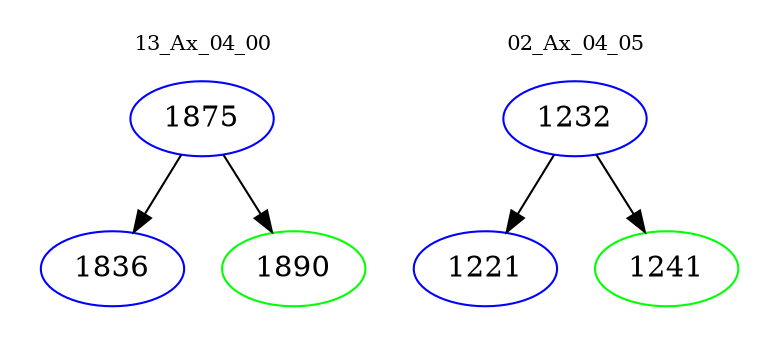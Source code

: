 digraph{
subgraph cluster_0 {
color = white
label = "13_Ax_04_00";
fontsize=10;
T0_1875 [label="1875", color="blue"]
T0_1875 -> T0_1836 [color="black"]
T0_1836 [label="1836", color="blue"]
T0_1875 -> T0_1890 [color="black"]
T0_1890 [label="1890", color="green"]
}
subgraph cluster_1 {
color = white
label = "02_Ax_04_05";
fontsize=10;
T1_1232 [label="1232", color="blue"]
T1_1232 -> T1_1221 [color="black"]
T1_1221 [label="1221", color="blue"]
T1_1232 -> T1_1241 [color="black"]
T1_1241 [label="1241", color="green"]
}
}
